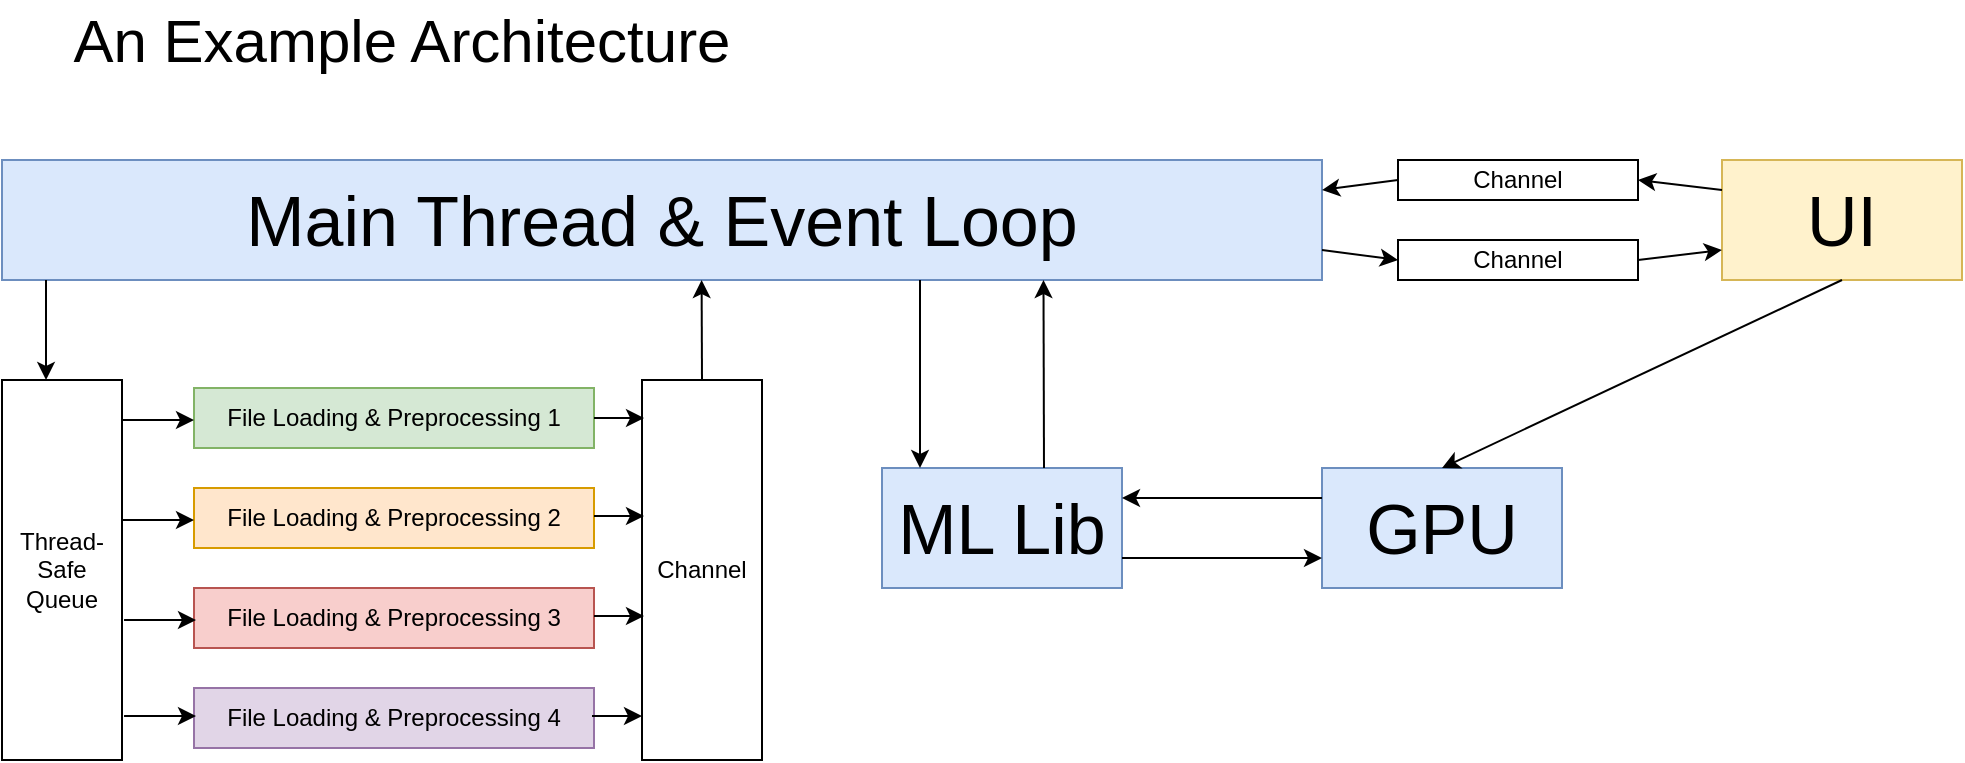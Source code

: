 <mxfile version="22.1.3" type="device">
  <diagram name="Page-1" id="VZIIqRRXdtm2IghGHygO">
    <mxGraphModel dx="794" dy="404" grid="1" gridSize="10" guides="1" tooltips="1" connect="1" arrows="1" fold="1" page="1" pageScale="1" pageWidth="1100" pageHeight="850" math="0" shadow="0">
      <root>
        <mxCell id="0" />
        <mxCell id="1" parent="0" />
        <mxCell id="_TdYrGXOl9mhUC9RWLGF-2" value="&lt;font style=&quot;font-size: 35px;&quot;&gt;Main Thread&lt;/font&gt;&lt;font style=&quot;font-size: 35px;&quot;&gt; &amp;amp; Event Loop&lt;/font&gt;" style="rounded=0;whiteSpace=wrap;html=1;fillColor=#dae8fc;strokeColor=#6c8ebf;" parent="1" vertex="1">
          <mxGeometry y="80" width="660" height="60" as="geometry" />
        </mxCell>
        <mxCell id="_TdYrGXOl9mhUC9RWLGF-3" value="&lt;font style=&quot;font-size: 30px;&quot;&gt;An Example Architecture&lt;/font&gt;" style="text;html=1;strokeColor=none;fillColor=none;align=center;verticalAlign=middle;whiteSpace=wrap;rounded=0;" parent="1" vertex="1">
          <mxGeometry width="400" height="40" as="geometry" />
        </mxCell>
        <mxCell id="_TdYrGXOl9mhUC9RWLGF-5" value="Thread-Safe Queue" style="rounded=0;whiteSpace=wrap;html=1;" parent="1" vertex="1">
          <mxGeometry y="190" width="60" height="190" as="geometry" />
        </mxCell>
        <mxCell id="_TdYrGXOl9mhUC9RWLGF-7" value="" style="endArrow=classic;html=1;rounded=0;entryX=0.367;entryY=0;entryDx=0;entryDy=0;entryPerimeter=0;" parent="1" target="_TdYrGXOl9mhUC9RWLGF-5" edge="1">
          <mxGeometry width="50" height="50" relative="1" as="geometry">
            <mxPoint x="22" y="140" as="sourcePoint" />
            <mxPoint x="390" y="240" as="targetPoint" />
          </mxGeometry>
        </mxCell>
        <mxCell id="_TdYrGXOl9mhUC9RWLGF-8" value="File Loading &amp;amp; Preprocessing 1" style="rounded=0;whiteSpace=wrap;html=1;fillColor=#d5e8d4;strokeColor=#82b366;" parent="1" vertex="1">
          <mxGeometry x="96" y="194" width="200" height="30" as="geometry" />
        </mxCell>
        <mxCell id="_TdYrGXOl9mhUC9RWLGF-9" value="File Loading &amp;amp; Preprocessing 2" style="rounded=0;whiteSpace=wrap;html=1;fillColor=#ffe6cc;strokeColor=#d79b00;" parent="1" vertex="1">
          <mxGeometry x="96" y="244" width="200" height="30" as="geometry" />
        </mxCell>
        <mxCell id="_TdYrGXOl9mhUC9RWLGF-10" value="File Loading &amp;amp; Preprocessing 3" style="rounded=0;whiteSpace=wrap;html=1;fillColor=#f8cecc;strokeColor=#b85450;" parent="1" vertex="1">
          <mxGeometry x="96" y="294" width="200" height="30" as="geometry" />
        </mxCell>
        <mxCell id="_TdYrGXOl9mhUC9RWLGF-14" value="File Loading &amp;amp; Preprocessing 4" style="rounded=0;whiteSpace=wrap;html=1;fillColor=#e1d5e7;strokeColor=#9673a6;shadow=0;glass=0;" parent="1" vertex="1">
          <mxGeometry x="96" y="344" width="200" height="30" as="geometry" />
        </mxCell>
        <mxCell id="_TdYrGXOl9mhUC9RWLGF-15" value="" style="endArrow=classic;html=1;rounded=0;exitX=1.067;exitY=0.105;exitDx=0;exitDy=0;exitPerimeter=0;" parent="1" edge="1">
          <mxGeometry width="50" height="50" relative="1" as="geometry">
            <mxPoint x="60.02" y="209.95" as="sourcePoint" />
            <mxPoint x="96" y="210" as="targetPoint" />
          </mxGeometry>
        </mxCell>
        <mxCell id="_TdYrGXOl9mhUC9RWLGF-17" value="" style="endArrow=classic;html=1;rounded=0;exitX=1.067;exitY=0.105;exitDx=0;exitDy=0;exitPerimeter=0;" parent="1" edge="1">
          <mxGeometry width="50" height="50" relative="1" as="geometry">
            <mxPoint x="60.02" y="259.95" as="sourcePoint" />
            <mxPoint x="96" y="260" as="targetPoint" />
          </mxGeometry>
        </mxCell>
        <mxCell id="_TdYrGXOl9mhUC9RWLGF-18" value="" style="endArrow=classic;html=1;rounded=0;exitX=1.067;exitY=0.105;exitDx=0;exitDy=0;exitPerimeter=0;" parent="1" edge="1">
          <mxGeometry width="50" height="50" relative="1" as="geometry">
            <mxPoint x="61.02" y="309.95" as="sourcePoint" />
            <mxPoint x="97" y="310" as="targetPoint" />
          </mxGeometry>
        </mxCell>
        <mxCell id="_TdYrGXOl9mhUC9RWLGF-19" value="" style="endArrow=classic;html=1;rounded=0;exitX=1.067;exitY=0.105;exitDx=0;exitDy=0;exitPerimeter=0;" parent="1" edge="1">
          <mxGeometry width="50" height="50" relative="1" as="geometry">
            <mxPoint x="61.02" y="357.95" as="sourcePoint" />
            <mxPoint x="97" y="358" as="targetPoint" />
          </mxGeometry>
        </mxCell>
        <mxCell id="_TdYrGXOl9mhUC9RWLGF-20" value="Channel" style="rounded=0;whiteSpace=wrap;html=1;" parent="1" vertex="1">
          <mxGeometry x="320" y="190" width="60" height="190" as="geometry" />
        </mxCell>
        <mxCell id="_TdYrGXOl9mhUC9RWLGF-21" value="" style="endArrow=classic;html=1;rounded=0;exitX=1;exitY=0.5;exitDx=0;exitDy=0;entryX=0.017;entryY=0.1;entryDx=0;entryDy=0;entryPerimeter=0;" parent="1" source="_TdYrGXOl9mhUC9RWLGF-8" target="_TdYrGXOl9mhUC9RWLGF-20" edge="1">
          <mxGeometry width="50" height="50" relative="1" as="geometry">
            <mxPoint x="340" y="290" as="sourcePoint" />
            <mxPoint x="390" y="240" as="targetPoint" />
          </mxGeometry>
        </mxCell>
        <mxCell id="_TdYrGXOl9mhUC9RWLGF-22" value="" style="endArrow=classic;html=1;rounded=0;exitX=1;exitY=0.5;exitDx=0;exitDy=0;entryX=0.017;entryY=0.1;entryDx=0;entryDy=0;entryPerimeter=0;" parent="1" edge="1">
          <mxGeometry width="50" height="50" relative="1" as="geometry">
            <mxPoint x="296" y="258" as="sourcePoint" />
            <mxPoint x="321" y="258" as="targetPoint" />
          </mxGeometry>
        </mxCell>
        <mxCell id="_TdYrGXOl9mhUC9RWLGF-23" value="" style="endArrow=classic;html=1;rounded=0;exitX=1;exitY=0.5;exitDx=0;exitDy=0;entryX=0.017;entryY=0.1;entryDx=0;entryDy=0;entryPerimeter=0;" parent="1" edge="1">
          <mxGeometry width="50" height="50" relative="1" as="geometry">
            <mxPoint x="296" y="308" as="sourcePoint" />
            <mxPoint x="321" y="308" as="targetPoint" />
          </mxGeometry>
        </mxCell>
        <mxCell id="_TdYrGXOl9mhUC9RWLGF-24" value="" style="endArrow=classic;html=1;rounded=0;exitX=1;exitY=0.5;exitDx=0;exitDy=0;entryX=0.017;entryY=0.1;entryDx=0;entryDy=0;entryPerimeter=0;" parent="1" edge="1">
          <mxGeometry width="50" height="50" relative="1" as="geometry">
            <mxPoint x="295" y="358" as="sourcePoint" />
            <mxPoint x="320" y="358" as="targetPoint" />
          </mxGeometry>
        </mxCell>
        <mxCell id="_TdYrGXOl9mhUC9RWLGF-25" value="Channel" style="rounded=0;whiteSpace=wrap;html=1;" parent="1" vertex="1">
          <mxGeometry x="698" y="80" width="120" height="20" as="geometry" />
        </mxCell>
        <mxCell id="_TdYrGXOl9mhUC9RWLGF-26" value="Channel" style="rounded=0;whiteSpace=wrap;html=1;" parent="1" vertex="1">
          <mxGeometry x="698" y="120" width="120" height="20" as="geometry" />
        </mxCell>
        <mxCell id="_TdYrGXOl9mhUC9RWLGF-27" value="&lt;font style=&quot;font-size: 35px;&quot;&gt;UI&lt;/font&gt;" style="rounded=0;whiteSpace=wrap;html=1;fillColor=#fff2cc;strokeColor=#d6b656;" parent="1" vertex="1">
          <mxGeometry x="860" y="80" width="120" height="60" as="geometry" />
        </mxCell>
        <mxCell id="_TdYrGXOl9mhUC9RWLGF-31" value="" style="endArrow=classic;html=1;rounded=0;exitX=0;exitY=0.25;exitDx=0;exitDy=0;entryX=1;entryY=0.5;entryDx=0;entryDy=0;" parent="1" source="_TdYrGXOl9mhUC9RWLGF-27" target="_TdYrGXOl9mhUC9RWLGF-25" edge="1">
          <mxGeometry width="50" height="50" relative="1" as="geometry">
            <mxPoint x="740" y="290" as="sourcePoint" />
            <mxPoint x="790" y="240" as="targetPoint" />
          </mxGeometry>
        </mxCell>
        <mxCell id="_TdYrGXOl9mhUC9RWLGF-32" value="" style="endArrow=classic;html=1;rounded=0;exitX=1;exitY=0.75;exitDx=0;exitDy=0;entryX=0;entryY=0.5;entryDx=0;entryDy=0;" parent="1" source="_TdYrGXOl9mhUC9RWLGF-2" target="_TdYrGXOl9mhUC9RWLGF-26" edge="1">
          <mxGeometry width="50" height="50" relative="1" as="geometry">
            <mxPoint x="870" y="105" as="sourcePoint" />
            <mxPoint x="828" y="100" as="targetPoint" />
          </mxGeometry>
        </mxCell>
        <mxCell id="_TdYrGXOl9mhUC9RWLGF-33" value="" style="endArrow=classic;html=1;rounded=0;exitX=1;exitY=0.5;exitDx=0;exitDy=0;entryX=0;entryY=0.75;entryDx=0;entryDy=0;" parent="1" source="_TdYrGXOl9mhUC9RWLGF-26" target="_TdYrGXOl9mhUC9RWLGF-27" edge="1">
          <mxGeometry width="50" height="50" relative="1" as="geometry">
            <mxPoint x="880" y="115" as="sourcePoint" />
            <mxPoint x="838" y="110" as="targetPoint" />
          </mxGeometry>
        </mxCell>
        <mxCell id="_TdYrGXOl9mhUC9RWLGF-34" value="" style="endArrow=classic;html=1;rounded=0;entryX=1;entryY=0.25;entryDx=0;entryDy=0;exitX=0;exitY=0.5;exitDx=0;exitDy=0;" parent="1" source="_TdYrGXOl9mhUC9RWLGF-25" target="_TdYrGXOl9mhUC9RWLGF-2" edge="1">
          <mxGeometry width="50" height="50" relative="1" as="geometry">
            <mxPoint x="740" y="290" as="sourcePoint" />
            <mxPoint x="790" y="240" as="targetPoint" />
          </mxGeometry>
        </mxCell>
        <mxCell id="_TdYrGXOl9mhUC9RWLGF-35" value="&lt;font style=&quot;font-size: 35px;&quot;&gt;ML Lib&lt;br&gt;&lt;/font&gt;" style="rounded=0;whiteSpace=wrap;html=1;fillColor=#dae8fc;strokeColor=#6c8ebf;" parent="1" vertex="1">
          <mxGeometry x="440" y="234" width="120" height="60" as="geometry" />
        </mxCell>
        <mxCell id="_TdYrGXOl9mhUC9RWLGF-36" value="&lt;font style=&quot;font-size: 35px;&quot;&gt;GPU&lt;/font&gt;" style="rounded=0;whiteSpace=wrap;html=1;fillColor=#dae8fc;strokeColor=#6c8ebf;" parent="1" vertex="1">
          <mxGeometry x="660" y="234" width="120" height="60" as="geometry" />
        </mxCell>
        <mxCell id="_TdYrGXOl9mhUC9RWLGF-37" value="" style="endArrow=classic;html=1;rounded=0;exitX=1;exitY=0.75;exitDx=0;exitDy=0;entryX=0;entryY=0.75;entryDx=0;entryDy=0;" parent="1" source="_TdYrGXOl9mhUC9RWLGF-35" target="_TdYrGXOl9mhUC9RWLGF-36" edge="1">
          <mxGeometry width="50" height="50" relative="1" as="geometry">
            <mxPoint x="630" y="290" as="sourcePoint" />
            <mxPoint x="680" y="240" as="targetPoint" />
          </mxGeometry>
        </mxCell>
        <mxCell id="_TdYrGXOl9mhUC9RWLGF-39" value="" style="endArrow=classic;html=1;rounded=0;entryX=0.25;entryY=0;entryDx=0;entryDy=0;" parent="1" edge="1">
          <mxGeometry width="50" height="50" relative="1" as="geometry">
            <mxPoint x="459" y="140" as="sourcePoint" />
            <mxPoint x="459" y="234" as="targetPoint" />
          </mxGeometry>
        </mxCell>
        <mxCell id="_TdYrGXOl9mhUC9RWLGF-44" value="" style="endArrow=classic;html=1;rounded=0;entryX=0.789;entryY=1;entryDx=0;entryDy=0;entryPerimeter=0;exitX=0.675;exitY=0;exitDx=0;exitDy=0;exitPerimeter=0;" parent="1" source="_TdYrGXOl9mhUC9RWLGF-35" target="_TdYrGXOl9mhUC9RWLGF-2" edge="1">
          <mxGeometry width="50" height="50" relative="1" as="geometry">
            <mxPoint x="520" y="230" as="sourcePoint" />
            <mxPoint x="469" y="244" as="targetPoint" />
          </mxGeometry>
        </mxCell>
        <mxCell id="_TdYrGXOl9mhUC9RWLGF-45" value="" style="endArrow=classic;html=1;rounded=0;exitX=0;exitY=0.25;exitDx=0;exitDy=0;entryX=1;entryY=0.25;entryDx=0;entryDy=0;" parent="1" source="_TdYrGXOl9mhUC9RWLGF-36" target="_TdYrGXOl9mhUC9RWLGF-35" edge="1">
          <mxGeometry width="50" height="50" relative="1" as="geometry">
            <mxPoint x="570" y="289" as="sourcePoint" />
            <mxPoint x="670" y="289" as="targetPoint" />
          </mxGeometry>
        </mxCell>
        <mxCell id="_TdYrGXOl9mhUC9RWLGF-46" value="" style="endArrow=classic;html=1;rounded=0;exitX=0.5;exitY=1;exitDx=0;exitDy=0;entryX=0.5;entryY=0;entryDx=0;entryDy=0;" parent="1" source="_TdYrGXOl9mhUC9RWLGF-27" target="_TdYrGXOl9mhUC9RWLGF-36" edge="1">
          <mxGeometry width="50" height="50" relative="1" as="geometry">
            <mxPoint x="630" y="290" as="sourcePoint" />
            <mxPoint x="680" y="240" as="targetPoint" />
          </mxGeometry>
        </mxCell>
        <mxCell id="kxOVCbOjTyR0LZGigW59-1" value="" style="endArrow=classic;html=1;rounded=0;entryX=0.53;entryY=1;entryDx=0;entryDy=0;entryPerimeter=0;" edge="1" parent="1" target="_TdYrGXOl9mhUC9RWLGF-2">
          <mxGeometry width="50" height="50" relative="1" as="geometry">
            <mxPoint x="350" y="190" as="sourcePoint" />
            <mxPoint x="430" y="180" as="targetPoint" />
          </mxGeometry>
        </mxCell>
      </root>
    </mxGraphModel>
  </diagram>
</mxfile>
